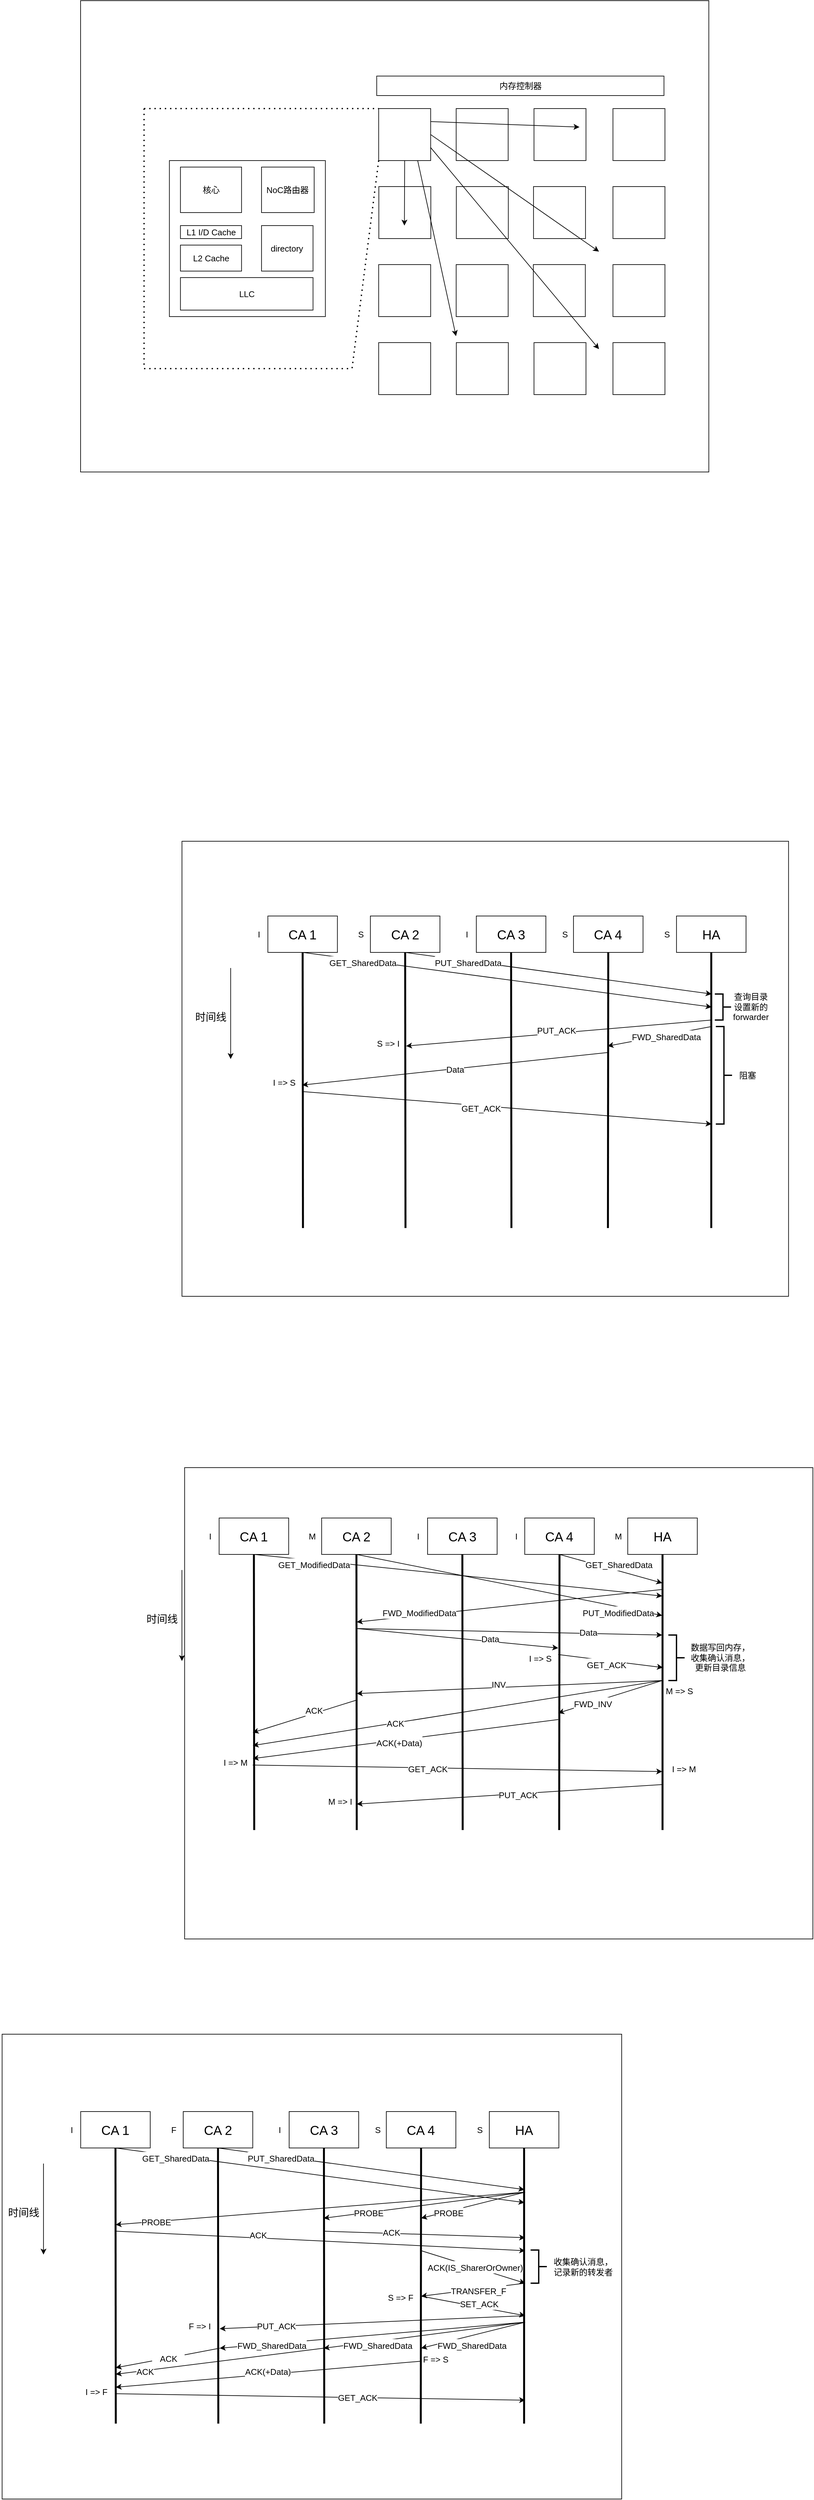 <mxfile version="20.8.21" type="github">
  <diagram name="第 1 页" id="rEhqudG2Qi7Mr-dwz_3Q">
    <mxGraphModel dx="1221" dy="343" grid="0" gridSize="10" guides="1" tooltips="1" connect="1" arrows="1" fold="1" page="0" pageScale="1" pageWidth="827" pageHeight="1169" math="0" shadow="0">
      <root>
        <mxCell id="0" />
        <mxCell id="1" parent="0" />
        <mxCell id="y3GU0l8vooT_9jQAANlp-1" value="" style="rounded=0;whiteSpace=wrap;html=1;sketch=0;fillStyle=auto;strokeWidth=1;fontSize=20;aspect=fixed;" parent="1" vertex="1">
          <mxGeometry x="316" y="419" width="966.66" height="725" as="geometry" />
        </mxCell>
        <mxCell id="y3GU0l8vooT_9jQAANlp-2" value="" style="whiteSpace=wrap;html=1;aspect=fixed;labelBackgroundColor=default;strokeColor=default;fontSize=13;fillColor=default;" parent="1" vertex="1">
          <mxGeometry x="774.66" y="585" width="80" height="80" as="geometry" />
        </mxCell>
        <mxCell id="y3GU0l8vooT_9jQAANlp-3" value="" style="whiteSpace=wrap;html=1;aspect=fixed;labelBackgroundColor=default;strokeColor=default;fontSize=13;fillColor=default;" parent="1" vertex="1">
          <mxGeometry x="893.91" y="585" width="80" height="80" as="geometry" />
        </mxCell>
        <mxCell id="y3GU0l8vooT_9jQAANlp-4" value="" style="whiteSpace=wrap;html=1;aspect=fixed;labelBackgroundColor=default;strokeColor=default;fontSize=13;fillColor=default;" parent="1" vertex="1">
          <mxGeometry x="1013.66" y="585" width="80" height="80" as="geometry" />
        </mxCell>
        <mxCell id="y3GU0l8vooT_9jQAANlp-5" value="" style="whiteSpace=wrap;html=1;aspect=fixed;labelBackgroundColor=default;strokeColor=default;fontSize=13;fillColor=default;" parent="1" vertex="1">
          <mxGeometry x="774.91" y="705" width="80" height="80" as="geometry" />
        </mxCell>
        <mxCell id="y3GU0l8vooT_9jQAANlp-6" value="" style="whiteSpace=wrap;html=1;aspect=fixed;labelBackgroundColor=default;strokeColor=default;fontSize=13;fillColor=default;" parent="1" vertex="1">
          <mxGeometry x="894.16" y="705" width="80" height="80" as="geometry" />
        </mxCell>
        <mxCell id="y3GU0l8vooT_9jQAANlp-7" value="" style="whiteSpace=wrap;html=1;aspect=fixed;labelBackgroundColor=default;strokeColor=default;fontSize=13;fillColor=default;" parent="1" vertex="1">
          <mxGeometry x="1012.91" y="705" width="80" height="80" as="geometry" />
        </mxCell>
        <mxCell id="y3GU0l8vooT_9jQAANlp-8" value="" style="whiteSpace=wrap;html=1;aspect=fixed;labelBackgroundColor=default;strokeColor=default;fontSize=13;fillColor=default;" parent="1" vertex="1">
          <mxGeometry x="774.66" y="825" width="80" height="80" as="geometry" />
        </mxCell>
        <mxCell id="y3GU0l8vooT_9jQAANlp-9" value="" style="whiteSpace=wrap;html=1;aspect=fixed;labelBackgroundColor=default;strokeColor=default;fontSize=13;fillColor=default;" parent="1" vertex="1">
          <mxGeometry x="893.91" y="825" width="80" height="80" as="geometry" />
        </mxCell>
        <mxCell id="y3GU0l8vooT_9jQAANlp-10" value="" style="whiteSpace=wrap;html=1;aspect=fixed;labelBackgroundColor=default;strokeColor=default;fontSize=13;fillColor=default;" parent="1" vertex="1">
          <mxGeometry x="1012.66" y="825" width="80" height="80" as="geometry" />
        </mxCell>
        <mxCell id="y3GU0l8vooT_9jQAANlp-11" value="内存控制器" style="rounded=0;whiteSpace=wrap;html=1;labelBackgroundColor=default;strokeColor=default;fontSize=13;fillColor=default;" parent="1" vertex="1">
          <mxGeometry x="771.66" y="535" width="442" height="30" as="geometry" />
        </mxCell>
        <mxCell id="y3GU0l8vooT_9jQAANlp-12" value="" style="whiteSpace=wrap;html=1;aspect=fixed;labelBackgroundColor=default;strokeColor=default;fontSize=13;fillColor=default;" parent="1" vertex="1">
          <mxGeometry x="1135.16" y="585" width="80" height="80" as="geometry" />
        </mxCell>
        <mxCell id="y3GU0l8vooT_9jQAANlp-13" value="" style="whiteSpace=wrap;html=1;aspect=fixed;labelBackgroundColor=default;strokeColor=default;fontSize=13;fillColor=default;" parent="1" vertex="1">
          <mxGeometry x="1135.16" y="705" width="80" height="80" as="geometry" />
        </mxCell>
        <mxCell id="y3GU0l8vooT_9jQAANlp-14" value="" style="whiteSpace=wrap;html=1;aspect=fixed;labelBackgroundColor=default;strokeColor=default;fontSize=13;fillColor=default;" parent="1" vertex="1">
          <mxGeometry x="1135.16" y="825" width="80" height="80" as="geometry" />
        </mxCell>
        <mxCell id="y3GU0l8vooT_9jQAANlp-15" value="" style="whiteSpace=wrap;html=1;aspect=fixed;labelBackgroundColor=default;strokeColor=default;fontSize=13;fillColor=default;" parent="1" vertex="1">
          <mxGeometry x="774.66" y="945" width="80" height="80" as="geometry" />
        </mxCell>
        <mxCell id="y3GU0l8vooT_9jQAANlp-16" value="" style="whiteSpace=wrap;html=1;aspect=fixed;labelBackgroundColor=default;strokeColor=default;fontSize=13;fillColor=default;" parent="1" vertex="1">
          <mxGeometry x="894.16" y="945" width="80" height="80" as="geometry" />
        </mxCell>
        <mxCell id="y3GU0l8vooT_9jQAANlp-17" value="" style="whiteSpace=wrap;html=1;aspect=fixed;labelBackgroundColor=default;strokeColor=default;fontSize=13;fillColor=default;" parent="1" vertex="1">
          <mxGeometry x="1013.66" y="945" width="80" height="80" as="geometry" />
        </mxCell>
        <mxCell id="y3GU0l8vooT_9jQAANlp-18" value="" style="whiteSpace=wrap;html=1;aspect=fixed;labelBackgroundColor=default;strokeColor=default;fontSize=13;fillColor=default;" parent="1" vertex="1">
          <mxGeometry x="1135.16" y="945" width="80" height="80" as="geometry" />
        </mxCell>
        <mxCell id="y3GU0l8vooT_9jQAANlp-19" value="" style="whiteSpace=wrap;html=1;aspect=fixed;labelBackgroundColor=default;strokeColor=default;fontSize=13;fillColor=default;" parent="1" vertex="1">
          <mxGeometry x="452.66" y="665" width="240" height="240" as="geometry" />
        </mxCell>
        <mxCell id="y3GU0l8vooT_9jQAANlp-20" value="L1 I/D Cache" style="rounded=0;whiteSpace=wrap;html=1;labelBackgroundColor=default;strokeColor=default;fontSize=13;fillColor=default;" parent="1" vertex="1">
          <mxGeometry x="469.66" y="765" width="94" height="20" as="geometry" />
        </mxCell>
        <mxCell id="y3GU0l8vooT_9jQAANlp-21" value="NoC路由器" style="rounded=0;whiteSpace=wrap;html=1;labelBackgroundColor=default;strokeColor=default;fontSize=13;fillColor=default;" parent="1" vertex="1">
          <mxGeometry x="594.41" y="675" width="81" height="70" as="geometry" />
        </mxCell>
        <mxCell id="y3GU0l8vooT_9jQAANlp-22" value="核心" style="rounded=0;whiteSpace=wrap;html=1;labelBackgroundColor=default;strokeColor=default;fontSize=13;fillColor=default;" parent="1" vertex="1">
          <mxGeometry x="469.66" y="675" width="94" height="70" as="geometry" />
        </mxCell>
        <mxCell id="y3GU0l8vooT_9jQAANlp-23" value="L2 Cache" style="rounded=0;whiteSpace=wrap;html=1;labelBackgroundColor=default;strokeColor=default;fontSize=13;fillColor=default;" parent="1" vertex="1">
          <mxGeometry x="469.66" y="795" width="94" height="40" as="geometry" />
        </mxCell>
        <mxCell id="y3GU0l8vooT_9jQAANlp-24" value="LLC" style="rounded=0;whiteSpace=wrap;html=1;labelBackgroundColor=default;strokeColor=default;fontSize=13;fillColor=default;" parent="1" vertex="1">
          <mxGeometry x="469.66" y="845" width="204" height="50" as="geometry" />
        </mxCell>
        <mxCell id="y3GU0l8vooT_9jQAANlp-25" value="directory" style="rounded=0;whiteSpace=wrap;html=1;labelBackgroundColor=default;strokeColor=default;fontSize=13;fillColor=default;" parent="1" vertex="1">
          <mxGeometry x="594.41" y="765" width="79.25" height="70" as="geometry" />
        </mxCell>
        <mxCell id="y3GU0l8vooT_9jQAANlp-26" style="edgeStyle=none;rounded=0;orthogonalLoop=1;jettySize=auto;html=1;exitX=0.5;exitY=1;exitDx=0;exitDy=0;entryX=0.492;entryY=0.75;entryDx=0;entryDy=0;entryPerimeter=0;fontSize=13;endArrow=classic;endFill=1;" parent="1" source="y3GU0l8vooT_9jQAANlp-2" target="y3GU0l8vooT_9jQAANlp-5" edge="1">
          <mxGeometry relative="1" as="geometry" />
        </mxCell>
        <mxCell id="y3GU0l8vooT_9jQAANlp-27" style="edgeStyle=none;rounded=0;orthogonalLoop=1;jettySize=auto;html=1;exitX=1;exitY=0.75;exitDx=0;exitDy=0;fontSize=13;endArrow=classic;endFill=1;" parent="1" source="y3GU0l8vooT_9jQAANlp-2" edge="1">
          <mxGeometry relative="1" as="geometry">
            <mxPoint x="1113.66" y="955" as="targetPoint" />
          </mxGeometry>
        </mxCell>
        <mxCell id="y3GU0l8vooT_9jQAANlp-28" style="edgeStyle=none;rounded=0;orthogonalLoop=1;jettySize=auto;html=1;exitX=1;exitY=0.5;exitDx=0;exitDy=0;fontSize=13;endArrow=classic;endFill=1;" parent="1" source="y3GU0l8vooT_9jQAANlp-2" edge="1">
          <mxGeometry relative="1" as="geometry">
            <mxPoint x="1113.66" y="805" as="targetPoint" />
          </mxGeometry>
        </mxCell>
        <mxCell id="y3GU0l8vooT_9jQAANlp-29" style="edgeStyle=none;rounded=0;orthogonalLoop=1;jettySize=auto;html=1;exitX=1;exitY=0.25;exitDx=0;exitDy=0;fontSize=13;endArrow=classic;endFill=1;" parent="1" source="y3GU0l8vooT_9jQAANlp-2" edge="1">
          <mxGeometry relative="1" as="geometry">
            <mxPoint x="1083.66" y="613.513" as="targetPoint" />
          </mxGeometry>
        </mxCell>
        <mxCell id="y3GU0l8vooT_9jQAANlp-30" style="edgeStyle=none;rounded=0;orthogonalLoop=1;jettySize=auto;html=1;exitX=0.75;exitY=1;exitDx=0;exitDy=0;fontSize=13;endArrow=classic;endFill=1;" parent="1" source="y3GU0l8vooT_9jQAANlp-2" edge="1">
          <mxGeometry relative="1" as="geometry">
            <mxPoint x="893.66" y="935" as="targetPoint" />
          </mxGeometry>
        </mxCell>
        <mxCell id="y3GU0l8vooT_9jQAANlp-31" value="" style="endArrow=none;dashed=1;html=1;dashPattern=1 3;strokeWidth=2;rounded=0;strokeColor=default;fontSize=15;endSize=6;elbow=vertical;entryX=0;entryY=0;entryDx=0;entryDy=0;" parent="1" target="y3GU0l8vooT_9jQAANlp-2" edge="1">
          <mxGeometry width="50" height="50" relative="1" as="geometry">
            <mxPoint x="413.66" y="585" as="sourcePoint" />
            <mxPoint x="723.66" y="585" as="targetPoint" />
          </mxGeometry>
        </mxCell>
        <mxCell id="y3GU0l8vooT_9jQAANlp-32" value="" style="endArrow=none;dashed=1;html=1;dashPattern=1 3;strokeWidth=2;rounded=0;strokeColor=default;fontSize=15;endSize=6;elbow=vertical;" parent="1" edge="1">
          <mxGeometry width="50" height="50" relative="1" as="geometry">
            <mxPoint x="413.66" y="585" as="sourcePoint" />
            <mxPoint x="413.66" y="985" as="targetPoint" />
          </mxGeometry>
        </mxCell>
        <mxCell id="y3GU0l8vooT_9jQAANlp-33" value="" style="endArrow=none;dashed=1;html=1;dashPattern=1 3;strokeWidth=2;rounded=0;strokeColor=default;fontSize=15;endSize=6;elbow=vertical;" parent="1" edge="1">
          <mxGeometry width="50" height="50" relative="1" as="geometry">
            <mxPoint x="413.66" y="985" as="sourcePoint" />
            <mxPoint x="733.66" y="985" as="targetPoint" />
          </mxGeometry>
        </mxCell>
        <mxCell id="y3GU0l8vooT_9jQAANlp-34" value="" style="endArrow=none;dashed=1;html=1;dashPattern=1 3;strokeWidth=2;rounded=0;strokeColor=default;fontSize=15;endSize=6;elbow=vertical;exitX=0;exitY=1;exitDx=0;exitDy=0;" parent="1" source="y3GU0l8vooT_9jQAANlp-2" edge="1">
          <mxGeometry width="50" height="50" relative="1" as="geometry">
            <mxPoint x="213.66" y="935" as="sourcePoint" />
            <mxPoint x="733.66" y="985" as="targetPoint" />
          </mxGeometry>
        </mxCell>
        <mxCell id="y3GU0l8vooT_9jQAANlp-35" value="" style="rounded=0;whiteSpace=wrap;html=1;sketch=0;fillStyle=auto;strokeWidth=1;fontSize=20;aspect=fixed;" parent="1" vertex="1">
          <mxGeometry x="476.09" y="2675.5" width="966.66" height="725" as="geometry" />
        </mxCell>
        <mxCell id="y3GU0l8vooT_9jQAANlp-36" value="" style="rounded=0;whiteSpace=wrap;html=1;sketch=0;fillStyle=auto;strokeWidth=1;fontSize=20;aspect=fixed;" parent="1" vertex="1">
          <mxGeometry x="472" y="1712" width="933.33" height="700" as="geometry" />
        </mxCell>
        <mxCell id="y3GU0l8vooT_9jQAANlp-37" value="CA 1" style="rounded=0;whiteSpace=wrap;html=1;sketch=0;fillStyle=auto;strokeWidth=1;fontSize=20;" parent="1" vertex="1">
          <mxGeometry x="604.17" y="1827" width="107" height="56" as="geometry" />
        </mxCell>
        <mxCell id="y3GU0l8vooT_9jQAANlp-38" value="CA 2" style="rounded=0;whiteSpace=wrap;html=1;sketch=0;fillStyle=auto;strokeWidth=1;fontSize=20;" parent="1" vertex="1">
          <mxGeometry x="761.92" y="1827" width="107" height="56" as="geometry" />
        </mxCell>
        <mxCell id="y3GU0l8vooT_9jQAANlp-39" value="CA 3" style="rounded=0;whiteSpace=wrap;html=1;sketch=0;fillStyle=auto;strokeWidth=1;fontSize=20;" parent="1" vertex="1">
          <mxGeometry x="924.92" y="1827" width="107" height="56" as="geometry" />
        </mxCell>
        <mxCell id="y3GU0l8vooT_9jQAANlp-40" value="CA 4" style="rounded=0;whiteSpace=wrap;html=1;sketch=0;fillStyle=auto;strokeWidth=1;fontSize=20;" parent="1" vertex="1">
          <mxGeometry x="1074.42" y="1827" width="107" height="56" as="geometry" />
        </mxCell>
        <mxCell id="y3GU0l8vooT_9jQAANlp-41" value="HA" style="rounded=0;whiteSpace=wrap;html=1;sketch=0;fillStyle=auto;strokeWidth=1;fontSize=20;" parent="1" vertex="1">
          <mxGeometry x="1232.92" y="1827" width="107" height="56" as="geometry" />
        </mxCell>
        <mxCell id="y3GU0l8vooT_9jQAANlp-42" value="" style="endArrow=none;html=1;rounded=0;fontSize=18;strokeWidth=3;exitX=0.5;exitY=1;exitDx=0;exitDy=0;" parent="1" source="y3GU0l8vooT_9jQAANlp-37" edge="1">
          <mxGeometry width="50" height="50" relative="1" as="geometry">
            <mxPoint x="593.17" y="2037" as="sourcePoint" />
            <mxPoint x="658.17" y="2307" as="targetPoint" />
          </mxGeometry>
        </mxCell>
        <mxCell id="y3GU0l8vooT_9jQAANlp-43" value="" style="endArrow=none;html=1;rounded=0;fontSize=18;strokeWidth=3;exitX=0.5;exitY=1;exitDx=0;exitDy=0;" parent="1" source="y3GU0l8vooT_9jQAANlp-38" edge="1">
          <mxGeometry width="50" height="50" relative="1" as="geometry">
            <mxPoint x="827.67" y="1897" as="sourcePoint" />
            <mxPoint x="815.92" y="2307" as="targetPoint" />
          </mxGeometry>
        </mxCell>
        <mxCell id="y3GU0l8vooT_9jQAANlp-44" value="" style="endArrow=none;html=1;rounded=0;fontSize=18;strokeWidth=3;exitX=0.5;exitY=1;exitDx=0;exitDy=0;" parent="1" source="y3GU0l8vooT_9jQAANlp-39" edge="1">
          <mxGeometry width="50" height="50" relative="1" as="geometry">
            <mxPoint x="992.92" y="2197" as="sourcePoint" />
            <mxPoint x="978.92" y="2307" as="targetPoint" />
          </mxGeometry>
        </mxCell>
        <mxCell id="y3GU0l8vooT_9jQAANlp-45" value="" style="endArrow=none;html=1;rounded=0;fontSize=18;strokeWidth=3;exitX=0.5;exitY=1;exitDx=0;exitDy=0;" parent="1" source="y3GU0l8vooT_9jQAANlp-40" edge="1">
          <mxGeometry width="50" height="50" relative="1" as="geometry">
            <mxPoint x="1091.42" y="2057" as="sourcePoint" />
            <mxPoint x="1127.42" y="2307" as="targetPoint" />
          </mxGeometry>
        </mxCell>
        <mxCell id="y3GU0l8vooT_9jQAANlp-46" value="" style="endArrow=none;html=1;rounded=0;fontSize=18;strokeWidth=3;exitX=0.5;exitY=1;exitDx=0;exitDy=0;" parent="1" source="y3GU0l8vooT_9jQAANlp-41" edge="1">
          <mxGeometry width="50" height="50" relative="1" as="geometry">
            <mxPoint x="1209.42" y="2127" as="sourcePoint" />
            <mxPoint x="1286.42" y="2307" as="targetPoint" />
          </mxGeometry>
        </mxCell>
        <mxCell id="y3GU0l8vooT_9jQAANlp-47" value="" style="endArrow=classic;html=1;rounded=0;fontSize=16;" parent="1" edge="1">
          <mxGeometry width="50" height="50" relative="1" as="geometry">
            <mxPoint x="546.92" y="1907" as="sourcePoint" />
            <mxPoint x="546.92" y="2047" as="targetPoint" />
          </mxGeometry>
        </mxCell>
        <mxCell id="y3GU0l8vooT_9jQAANlp-48" value="时间线" style="text;html=1;align=center;verticalAlign=middle;resizable=0;points=[];autosize=1;strokeColor=none;fillColor=none;fontSize=16;" parent="1" vertex="1">
          <mxGeometry x="480.92" y="1967" width="70" height="30" as="geometry" />
        </mxCell>
        <mxCell id="y3GU0l8vooT_9jQAANlp-49" value="" style="endArrow=classic;html=1;rounded=0;fontSize=16;exitX=0.5;exitY=1;exitDx=0;exitDy=0;" parent="1" source="y3GU0l8vooT_9jQAANlp-37" edge="1">
          <mxGeometry width="50" height="50" relative="1" as="geometry">
            <mxPoint x="666.92" y="1907" as="sourcePoint" />
            <mxPoint x="1286.92" y="1967" as="targetPoint" />
          </mxGeometry>
        </mxCell>
        <mxCell id="y3GU0l8vooT_9jQAANlp-50" value="&lt;span style=&quot;font-size: 13px;&quot;&gt;GET_SharedData&lt;br&gt;&lt;/span&gt;" style="text;html=1;align=center;verticalAlign=middle;resizable=0;points=[];autosize=1;strokeColor=none;fillColor=none;fontSize=16;labelBackgroundColor=default;" parent="1" vertex="1">
          <mxGeometry x="684.67" y="1883" width="130" height="30" as="geometry" />
        </mxCell>
        <mxCell id="y3GU0l8vooT_9jQAANlp-51" value="" style="endArrow=classic;html=1;rounded=0;fontSize=13;exitX=0.5;exitY=1;exitDx=0;exitDy=0;" parent="1" source="y3GU0l8vooT_9jQAANlp-38" edge="1">
          <mxGeometry width="50" height="50" relative="1" as="geometry">
            <mxPoint x="986.92" y="2037" as="sourcePoint" />
            <mxPoint x="1286.92" y="1947" as="targetPoint" />
          </mxGeometry>
        </mxCell>
        <mxCell id="y3GU0l8vooT_9jQAANlp-52" value="" style="strokeWidth=2;html=1;shape=mxgraph.flowchart.annotation_2;align=left;labelPosition=right;pointerEvents=1;strokeColor=default;fontSize=13;fillColor=#E6E6E6;flipH=1;" parent="1" vertex="1">
          <mxGeometry x="1291.92" y="1947" width="25" height="40" as="geometry" />
        </mxCell>
        <mxCell id="y3GU0l8vooT_9jQAANlp-53" value="查询目录&lt;br&gt;设置新的&lt;br&gt;forwarder" style="text;html=1;align=center;verticalAlign=middle;resizable=0;points=[];autosize=1;strokeColor=none;fillColor=none;fontSize=13;" parent="1" vertex="1">
          <mxGeometry x="1306.92" y="1937" width="80" height="60" as="geometry" />
        </mxCell>
        <mxCell id="y3GU0l8vooT_9jQAANlp-54" value="&lt;span style=&quot;font-size: 13px;&quot;&gt;PUT_SharedData&lt;br&gt;&lt;/span&gt;" style="text;html=1;align=center;verticalAlign=middle;resizable=0;points=[];autosize=1;strokeColor=none;fillColor=none;fontSize=16;labelBackgroundColor=default;" parent="1" vertex="1">
          <mxGeometry x="846.92" y="1883" width="130" height="30" as="geometry" />
        </mxCell>
        <mxCell id="y3GU0l8vooT_9jQAANlp-55" value="I" style="text;html=1;align=center;verticalAlign=middle;resizable=0;points=[];autosize=1;strokeColor=none;fillColor=none;fontSize=13;" parent="1" vertex="1">
          <mxGeometry x="575.17" y="1840" width="30" height="30" as="geometry" />
        </mxCell>
        <mxCell id="y3GU0l8vooT_9jQAANlp-56" value="S" style="text;html=1;align=center;verticalAlign=middle;resizable=0;points=[];autosize=1;strokeColor=none;fillColor=none;fontSize=13;" parent="1" vertex="1">
          <mxGeometry x="731.92" y="1840" width="30" height="30" as="geometry" />
        </mxCell>
        <mxCell id="y3GU0l8vooT_9jQAANlp-57" value="I" style="text;html=1;align=center;verticalAlign=middle;resizable=0;points=[];autosize=1;strokeColor=none;fillColor=none;fontSize=13;" parent="1" vertex="1">
          <mxGeometry x="894.92" y="1840" width="30" height="30" as="geometry" />
        </mxCell>
        <mxCell id="y3GU0l8vooT_9jQAANlp-58" value="S" style="text;html=1;align=center;verticalAlign=middle;resizable=0;points=[];autosize=1;strokeColor=none;fillColor=none;fontSize=13;" parent="1" vertex="1">
          <mxGeometry x="1045.92" y="1840" width="30" height="30" as="geometry" />
        </mxCell>
        <mxCell id="y3GU0l8vooT_9jQAANlp-59" value="S" style="text;html=1;align=center;verticalAlign=middle;resizable=0;points=[];autosize=1;strokeColor=none;fillColor=none;fontSize=13;" parent="1" vertex="1">
          <mxGeometry x="1202.92" y="1840" width="30" height="30" as="geometry" />
        </mxCell>
        <mxCell id="y3GU0l8vooT_9jQAANlp-60" value="&lt;span style=&quot;font-size: 13px;&quot;&gt;S =&amp;gt; I&lt;br&gt;&lt;/span&gt;" style="text;html=1;align=center;verticalAlign=middle;resizable=0;points=[];autosize=1;strokeColor=none;fillColor=none;fontSize=16;labelBackgroundColor=default;" parent="1" vertex="1">
          <mxGeometry x="759.42" y="2007" width="60" height="30" as="geometry" />
        </mxCell>
        <mxCell id="y3GU0l8vooT_9jQAANlp-61" value="" style="endArrow=classic;html=1;rounded=0;fontSize=13;" parent="1" edge="1">
          <mxGeometry width="50" height="50" relative="1" as="geometry">
            <mxPoint x="1286.92" y="1997" as="sourcePoint" />
            <mxPoint x="1126.92" y="2027" as="targetPoint" />
          </mxGeometry>
        </mxCell>
        <mxCell id="y3GU0l8vooT_9jQAANlp-62" value="&lt;span style=&quot;font-size: 13px;&quot;&gt;FWD_SharedData&lt;br&gt;&lt;/span&gt;" style="text;html=1;align=center;verticalAlign=middle;resizable=0;points=[];autosize=1;strokeColor=none;fillColor=none;fontSize=16;labelBackgroundColor=default;" parent="1" vertex="1">
          <mxGeometry x="1151.92" y="1997" width="130" height="30" as="geometry" />
        </mxCell>
        <mxCell id="y3GU0l8vooT_9jQAANlp-63" value="" style="endArrow=classic;html=1;rounded=0;fontSize=13;entryX=0.958;entryY=0.667;entryDx=0;entryDy=0;entryPerimeter=0;" parent="1" target="y3GU0l8vooT_9jQAANlp-60" edge="1">
          <mxGeometry width="50" height="50" relative="1" as="geometry">
            <mxPoint x="1286.92" y="1987" as="sourcePoint" />
            <mxPoint x="906.92" y="2047" as="targetPoint" />
          </mxGeometry>
        </mxCell>
        <mxCell id="y3GU0l8vooT_9jQAANlp-64" value="&lt;span style=&quot;font-size: 13px;&quot;&gt;PUT_ACK&lt;br&gt;&lt;/span&gt;" style="text;html=1;align=center;verticalAlign=middle;resizable=0;points=[];autosize=1;strokeColor=none;fillColor=none;fontSize=16;labelBackgroundColor=default;" parent="1" vertex="1">
          <mxGeometry x="1008.42" y="1987" width="80" height="30" as="geometry" />
        </mxCell>
        <mxCell id="y3GU0l8vooT_9jQAANlp-65" value="" style="endArrow=classic;html=1;rounded=0;fontSize=13;" parent="1" edge="1">
          <mxGeometry width="50" height="50" relative="1" as="geometry">
            <mxPoint x="1126.92" y="2037" as="sourcePoint" />
            <mxPoint x="656.92" y="2087" as="targetPoint" />
          </mxGeometry>
        </mxCell>
        <mxCell id="y3GU0l8vooT_9jQAANlp-66" value="&lt;span style=&quot;font-size: 13px;&quot;&gt;Data&lt;br&gt;&lt;/span&gt;" style="text;html=1;align=center;verticalAlign=middle;resizable=0;points=[];autosize=1;strokeColor=none;fillColor=none;fontSize=16;labelBackgroundColor=default;" parent="1" vertex="1">
          <mxGeometry x="866.92" y="2047" width="50" height="30" as="geometry" />
        </mxCell>
        <mxCell id="y3GU0l8vooT_9jQAANlp-67" value="" style="endArrow=classic;html=1;rounded=0;fontSize=13;" parent="1" edge="1">
          <mxGeometry width="50" height="50" relative="1" as="geometry">
            <mxPoint x="656.92" y="2097" as="sourcePoint" />
            <mxPoint x="1286.92" y="2147" as="targetPoint" />
          </mxGeometry>
        </mxCell>
        <mxCell id="y3GU0l8vooT_9jQAANlp-68" value="&lt;span style=&quot;font-size: 13px;&quot;&gt;GET_ACK&lt;br&gt;&lt;/span&gt;" style="text;html=1;align=center;verticalAlign=middle;resizable=0;points=[];autosize=1;strokeColor=none;fillColor=none;fontSize=16;labelBackgroundColor=default;" parent="1" vertex="1">
          <mxGeometry x="891.92" y="2107" width="80" height="30" as="geometry" />
        </mxCell>
        <mxCell id="y3GU0l8vooT_9jQAANlp-69" value="&lt;span style=&quot;font-size: 13px;&quot;&gt;I =&amp;gt; S&lt;br&gt;&lt;/span&gt;" style="text;html=1;align=center;verticalAlign=middle;resizable=0;points=[];autosize=1;strokeColor=none;fillColor=none;fontSize=16;labelBackgroundColor=default;" parent="1" vertex="1">
          <mxGeometry x="598.92" y="2067" width="60" height="30" as="geometry" />
        </mxCell>
        <mxCell id="y3GU0l8vooT_9jQAANlp-70" value="" style="strokeWidth=2;html=1;shape=mxgraph.flowchart.annotation_2;align=left;labelPosition=right;pointerEvents=1;strokeColor=default;fontSize=13;fillColor=#E6E6E6;flipH=1;" parent="1" vertex="1">
          <mxGeometry x="1293.42" y="1997" width="25" height="150" as="geometry" />
        </mxCell>
        <mxCell id="y3GU0l8vooT_9jQAANlp-71" value="阻塞" style="text;html=1;align=center;verticalAlign=middle;resizable=0;points=[];autosize=1;strokeColor=none;fillColor=none;fontSize=13;" parent="1" vertex="1">
          <mxGeometry x="1316.92" y="2057" width="50" height="30" as="geometry" />
        </mxCell>
        <mxCell id="y3GU0l8vooT_9jQAANlp-72" value="CA 1" style="rounded=0;whiteSpace=wrap;html=1;sketch=0;fillStyle=auto;strokeWidth=1;fontSize=20;" parent="1" vertex="1">
          <mxGeometry x="529.17" y="2753" width="107" height="56" as="geometry" />
        </mxCell>
        <mxCell id="y3GU0l8vooT_9jQAANlp-73" value="CA 2" style="rounded=0;whiteSpace=wrap;html=1;sketch=0;fillStyle=auto;strokeWidth=1;fontSize=20;" parent="1" vertex="1">
          <mxGeometry x="686.92" y="2753" width="107" height="56" as="geometry" />
        </mxCell>
        <mxCell id="y3GU0l8vooT_9jQAANlp-74" value="CA 3" style="rounded=0;whiteSpace=wrap;html=1;sketch=0;fillStyle=auto;strokeWidth=1;fontSize=20;" parent="1" vertex="1">
          <mxGeometry x="849.92" y="2753" width="107" height="56" as="geometry" />
        </mxCell>
        <mxCell id="y3GU0l8vooT_9jQAANlp-75" value="CA 4" style="rounded=0;whiteSpace=wrap;html=1;sketch=0;fillStyle=auto;strokeWidth=1;fontSize=20;" parent="1" vertex="1">
          <mxGeometry x="999.42" y="2753" width="107" height="56" as="geometry" />
        </mxCell>
        <mxCell id="y3GU0l8vooT_9jQAANlp-76" value="HA" style="rounded=0;whiteSpace=wrap;html=1;sketch=0;fillStyle=auto;strokeWidth=1;fontSize=20;" parent="1" vertex="1">
          <mxGeometry x="1157.92" y="2753" width="107" height="56" as="geometry" />
        </mxCell>
        <mxCell id="y3GU0l8vooT_9jQAANlp-77" value="" style="endArrow=none;html=1;rounded=0;fontSize=18;strokeWidth=3;exitX=0.5;exitY=1;exitDx=0;exitDy=0;" parent="1" source="y3GU0l8vooT_9jQAANlp-72" edge="1">
          <mxGeometry width="50" height="50" relative="1" as="geometry">
            <mxPoint x="518.17" y="2963" as="sourcePoint" />
            <mxPoint x="583.17" y="3233" as="targetPoint" />
          </mxGeometry>
        </mxCell>
        <mxCell id="y3GU0l8vooT_9jQAANlp-78" value="" style="endArrow=none;html=1;rounded=0;fontSize=18;strokeWidth=3;exitX=0.5;exitY=1;exitDx=0;exitDy=0;" parent="1" source="y3GU0l8vooT_9jQAANlp-73" edge="1">
          <mxGeometry width="50" height="50" relative="1" as="geometry">
            <mxPoint x="752.67" y="2823" as="sourcePoint" />
            <mxPoint x="740.92" y="3233" as="targetPoint" />
          </mxGeometry>
        </mxCell>
        <mxCell id="y3GU0l8vooT_9jQAANlp-79" value="" style="endArrow=none;html=1;rounded=0;fontSize=18;strokeWidth=3;exitX=0.5;exitY=1;exitDx=0;exitDy=0;" parent="1" source="y3GU0l8vooT_9jQAANlp-74" edge="1">
          <mxGeometry width="50" height="50" relative="1" as="geometry">
            <mxPoint x="917.92" y="3123" as="sourcePoint" />
            <mxPoint x="903.92" y="3233" as="targetPoint" />
          </mxGeometry>
        </mxCell>
        <mxCell id="y3GU0l8vooT_9jQAANlp-80" value="" style="endArrow=none;html=1;rounded=0;fontSize=18;strokeWidth=3;exitX=0.5;exitY=1;exitDx=0;exitDy=0;" parent="1" source="y3GU0l8vooT_9jQAANlp-75" edge="1">
          <mxGeometry width="50" height="50" relative="1" as="geometry">
            <mxPoint x="1016.42" y="2983" as="sourcePoint" />
            <mxPoint x="1052.42" y="3233" as="targetPoint" />
          </mxGeometry>
        </mxCell>
        <mxCell id="y3GU0l8vooT_9jQAANlp-81" value="" style="endArrow=none;html=1;rounded=0;fontSize=18;strokeWidth=3;exitX=0.5;exitY=1;exitDx=0;exitDy=0;" parent="1" source="y3GU0l8vooT_9jQAANlp-76" edge="1">
          <mxGeometry width="50" height="50" relative="1" as="geometry">
            <mxPoint x="1134.42" y="3053" as="sourcePoint" />
            <mxPoint x="1211.42" y="3233" as="targetPoint" />
          </mxGeometry>
        </mxCell>
        <mxCell id="y3GU0l8vooT_9jQAANlp-82" value="" style="endArrow=classic;html=1;rounded=0;fontSize=16;" parent="1" edge="1">
          <mxGeometry width="50" height="50" relative="1" as="geometry">
            <mxPoint x="471.92" y="2833" as="sourcePoint" />
            <mxPoint x="471.92" y="2973" as="targetPoint" />
          </mxGeometry>
        </mxCell>
        <mxCell id="y3GU0l8vooT_9jQAANlp-83" value="时间线" style="text;html=1;align=center;verticalAlign=middle;resizable=0;points=[];autosize=1;strokeColor=none;fillColor=none;fontSize=16;" parent="1" vertex="1">
          <mxGeometry x="405.92" y="2893" width="70" height="30" as="geometry" />
        </mxCell>
        <mxCell id="y3GU0l8vooT_9jQAANlp-84" value="" style="endArrow=classic;html=1;rounded=0;fontSize=16;exitX=0.5;exitY=1;exitDx=0;exitDy=0;" parent="1" source="y3GU0l8vooT_9jQAANlp-72" edge="1">
          <mxGeometry width="50" height="50" relative="1" as="geometry">
            <mxPoint x="591.92" y="2833" as="sourcePoint" />
            <mxPoint x="1210.92" y="2873" as="targetPoint" />
          </mxGeometry>
        </mxCell>
        <mxCell id="y3GU0l8vooT_9jQAANlp-85" value="&lt;span style=&quot;font-size: 13px;&quot;&gt;GET_ModifiedData&lt;br&gt;&lt;/span&gt;" style="text;html=1;align=center;verticalAlign=middle;resizable=0;points=[];autosize=1;strokeColor=none;fillColor=none;fontSize=16;labelBackgroundColor=default;" parent="1" vertex="1">
          <mxGeometry x="609.67" y="2809" width="130" height="30" as="geometry" />
        </mxCell>
        <mxCell id="y3GU0l8vooT_9jQAANlp-86" value="" style="endArrow=classic;html=1;rounded=0;fontSize=13;exitX=0.5;exitY=1;exitDx=0;exitDy=0;" parent="1" source="y3GU0l8vooT_9jQAANlp-73" edge="1">
          <mxGeometry width="50" height="50" relative="1" as="geometry">
            <mxPoint x="911.92" y="2963" as="sourcePoint" />
            <mxPoint x="1210.92" y="2903" as="targetPoint" />
          </mxGeometry>
        </mxCell>
        <mxCell id="y3GU0l8vooT_9jQAANlp-87" value="&lt;span style=&quot;font-size: 13px;&quot;&gt;PUT_ModifiedData&lt;br&gt;&lt;/span&gt;" style="text;html=1;align=center;verticalAlign=middle;resizable=0;points=[];autosize=1;strokeColor=none;fillColor=none;fontSize=16;labelBackgroundColor=default;" parent="1" vertex="1">
          <mxGeometry x="1077.92" y="2883" width="130" height="30" as="geometry" />
        </mxCell>
        <mxCell id="y3GU0l8vooT_9jQAANlp-88" value="I" style="text;html=1;align=center;verticalAlign=middle;resizable=0;points=[];autosize=1;strokeColor=none;fillColor=none;fontSize=13;" parent="1" vertex="1">
          <mxGeometry x="500.17" y="2766" width="30" height="30" as="geometry" />
        </mxCell>
        <mxCell id="y3GU0l8vooT_9jQAANlp-89" value="M" style="text;html=1;align=center;verticalAlign=middle;resizable=0;points=[];autosize=1;strokeColor=none;fillColor=none;fontSize=13;" parent="1" vertex="1">
          <mxGeometry x="656.92" y="2766" width="30" height="30" as="geometry" />
        </mxCell>
        <mxCell id="y3GU0l8vooT_9jQAANlp-90" value="I" style="text;html=1;align=center;verticalAlign=middle;resizable=0;points=[];autosize=1;strokeColor=none;fillColor=none;fontSize=13;" parent="1" vertex="1">
          <mxGeometry x="819.92" y="2766" width="30" height="30" as="geometry" />
        </mxCell>
        <mxCell id="y3GU0l8vooT_9jQAANlp-91" value="I" style="text;html=1;align=center;verticalAlign=middle;resizable=0;points=[];autosize=1;strokeColor=none;fillColor=none;fontSize=13;" parent="1" vertex="1">
          <mxGeometry x="970.92" y="2766" width="30" height="30" as="geometry" />
        </mxCell>
        <mxCell id="y3GU0l8vooT_9jQAANlp-92" value="M" style="text;html=1;align=center;verticalAlign=middle;resizable=0;points=[];autosize=1;strokeColor=none;fillColor=none;fontSize=13;" parent="1" vertex="1">
          <mxGeometry x="1127.92" y="2766" width="30" height="30" as="geometry" />
        </mxCell>
        <mxCell id="y3GU0l8vooT_9jQAANlp-93" value="" style="endArrow=classic;html=1;rounded=0;fontSize=13;" parent="1" edge="1">
          <mxGeometry width="50" height="50" relative="1" as="geometry">
            <mxPoint x="1209.92" y="2863" as="sourcePoint" />
            <mxPoint x="740.92" y="2913" as="targetPoint" />
          </mxGeometry>
        </mxCell>
        <mxCell id="y3GU0l8vooT_9jQAANlp-94" value="&lt;span style=&quot;font-size: 13px;&quot;&gt;FWD_ModifiedData&lt;br&gt;&lt;/span&gt;" style="text;html=1;align=center;verticalAlign=middle;resizable=0;points=[];autosize=1;strokeColor=none;fillColor=none;fontSize=16;labelBackgroundColor=default;" parent="1" vertex="1">
          <mxGeometry x="766.92" y="2883" width="140" height="30" as="geometry" />
        </mxCell>
        <mxCell id="y3GU0l8vooT_9jQAANlp-95" value="" style="endArrow=classic;html=1;rounded=0;fontSize=13;" parent="1" edge="1">
          <mxGeometry width="50" height="50" relative="1" as="geometry">
            <mxPoint x="740.92" y="2923" as="sourcePoint" />
            <mxPoint x="1050.92" y="2953" as="targetPoint" />
          </mxGeometry>
        </mxCell>
        <mxCell id="y3GU0l8vooT_9jQAANlp-96" value="" style="endArrow=classic;html=1;rounded=0;fontSize=13;" parent="1" edge="1">
          <mxGeometry width="50" height="50" relative="1" as="geometry">
            <mxPoint x="1050.92" y="2963" as="sourcePoint" />
            <mxPoint x="1211.92" y="2983" as="targetPoint" />
          </mxGeometry>
        </mxCell>
        <mxCell id="y3GU0l8vooT_9jQAANlp-97" value="&lt;span style=&quot;font-size: 13px;&quot;&gt;GET_ACK&lt;br&gt;&lt;/span&gt;" style="text;html=1;align=center;verticalAlign=middle;resizable=0;points=[];autosize=1;strokeColor=none;fillColor=none;fontSize=16;labelBackgroundColor=default;" parent="1" vertex="1">
          <mxGeometry x="1084.92" y="2963" width="80" height="30" as="geometry" />
        </mxCell>
        <mxCell id="y3GU0l8vooT_9jQAANlp-98" value="" style="endArrow=classic;html=1;rounded=0;fontSize=13;exitX=0.5;exitY=1;exitDx=0;exitDy=0;" parent="1" source="y3GU0l8vooT_9jQAANlp-75" edge="1">
          <mxGeometry width="50" height="50" relative="1" as="geometry">
            <mxPoint x="1300.92" y="2833" as="sourcePoint" />
            <mxPoint x="1210.92" y="2853" as="targetPoint" />
          </mxGeometry>
        </mxCell>
        <mxCell id="y3GU0l8vooT_9jQAANlp-99" value="&lt;span style=&quot;font-size: 13px;&quot;&gt;GET_SharedData&lt;br&gt;&lt;/span&gt;" style="text;html=1;align=center;verticalAlign=middle;resizable=0;points=[];autosize=1;strokeColor=none;fillColor=none;fontSize=16;labelBackgroundColor=default;" parent="1" vertex="1">
          <mxGeometry x="1078.92" y="2809" width="130" height="30" as="geometry" />
        </mxCell>
        <mxCell id="y3GU0l8vooT_9jQAANlp-100" value="&lt;span style=&quot;font-size: 13px;&quot;&gt;Data&lt;br&gt;&lt;/span&gt;" style="text;html=1;align=center;verticalAlign=middle;resizable=0;points=[];autosize=1;strokeColor=none;fillColor=none;fontSize=16;labelBackgroundColor=default;" parent="1" vertex="1">
          <mxGeometry x="920.92" y="2923" width="50" height="30" as="geometry" />
        </mxCell>
        <mxCell id="y3GU0l8vooT_9jQAANlp-101" value="" style="endArrow=classic;html=1;rounded=0;fontSize=13;" parent="1" edge="1">
          <mxGeometry width="50" height="50" relative="1" as="geometry">
            <mxPoint x="740.92" y="2923" as="sourcePoint" />
            <mxPoint x="1210.92" y="2933" as="targetPoint" />
          </mxGeometry>
        </mxCell>
        <mxCell id="y3GU0l8vooT_9jQAANlp-102" value="&lt;span style=&quot;font-size: 13px;&quot;&gt;Data&lt;br&gt;&lt;/span&gt;" style="text;html=1;align=center;verticalAlign=middle;resizable=0;points=[];autosize=1;strokeColor=none;fillColor=none;fontSize=16;labelBackgroundColor=default;" parent="1" vertex="1">
          <mxGeometry x="1071.92" y="2913" width="50" height="30" as="geometry" />
        </mxCell>
        <mxCell id="y3GU0l8vooT_9jQAANlp-103" value="&lt;span style=&quot;font-size: 13px;&quot;&gt;I =&amp;gt; S&lt;br&gt;&lt;/span&gt;" style="text;html=1;align=center;verticalAlign=middle;resizable=0;points=[];autosize=1;strokeColor=none;fillColor=none;fontSize=16;labelBackgroundColor=default;" parent="1" vertex="1">
          <mxGeometry x="992.92" y="2953" width="60" height="30" as="geometry" />
        </mxCell>
        <mxCell id="y3GU0l8vooT_9jQAANlp-104" value="" style="strokeWidth=2;html=1;shape=mxgraph.flowchart.annotation_2;align=left;labelPosition=right;pointerEvents=1;strokeColor=default;fontSize=13;fillColor=#E6E6E6;flipH=1;" parent="1" vertex="1">
          <mxGeometry x="1220.42" y="2933" width="25" height="70" as="geometry" />
        </mxCell>
        <mxCell id="y3GU0l8vooT_9jQAANlp-105" value="数据写回内存，&lt;br&gt;收集确认消息，&lt;br&gt;更新目录信息" style="text;html=1;align=center;verticalAlign=middle;resizable=0;points=[];autosize=1;strokeColor=none;fillColor=none;fontSize=13;" parent="1" vertex="1">
          <mxGeometry x="1245.42" y="2938" width="110" height="60" as="geometry" />
        </mxCell>
        <mxCell id="y3GU0l8vooT_9jQAANlp-106" value="&lt;span style=&quot;font-size: 13px;&quot;&gt;M =&amp;gt; S&lt;br&gt;&lt;/span&gt;" style="text;html=1;align=center;verticalAlign=middle;resizable=0;points=[];autosize=1;strokeColor=none;fillColor=none;fontSize=16;labelBackgroundColor=default;" parent="1" vertex="1">
          <mxGeometry x="1201.92" y="3003" width="70" height="30" as="geometry" />
        </mxCell>
        <mxCell id="y3GU0l8vooT_9jQAANlp-107" value="" style="endArrow=classic;html=1;rounded=0;fontSize=13;" parent="1" edge="1">
          <mxGeometry width="50" height="50" relative="1" as="geometry">
            <mxPoint x="1210.92" y="3003" as="sourcePoint" />
            <mxPoint x="740.92" y="3023" as="targetPoint" />
          </mxGeometry>
        </mxCell>
        <mxCell id="y3GU0l8vooT_9jQAANlp-108" value="" style="endArrow=classic;html=1;rounded=0;fontSize=13;" parent="1" edge="1">
          <mxGeometry width="50" height="50" relative="1" as="geometry">
            <mxPoint x="1210.92" y="3003" as="sourcePoint" />
            <mxPoint x="1050.92" y="3053" as="targetPoint" />
          </mxGeometry>
        </mxCell>
        <mxCell id="y3GU0l8vooT_9jQAANlp-109" value="&lt;span style=&quot;font-size: 13px;&quot;&gt;FWD_INV&lt;br&gt;&lt;/span&gt;" style="text;html=1;align=center;verticalAlign=middle;resizable=0;points=[];autosize=1;strokeColor=none;fillColor=none;fontSize=16;labelBackgroundColor=default;" parent="1" vertex="1">
          <mxGeometry x="1063.92" y="3023" width="80" height="30" as="geometry" />
        </mxCell>
        <mxCell id="y3GU0l8vooT_9jQAANlp-110" value="" style="endArrow=classic;html=1;rounded=0;fontSize=13;" parent="1" edge="1">
          <mxGeometry width="50" height="50" relative="1" as="geometry">
            <mxPoint x="740.92" y="3033" as="sourcePoint" />
            <mxPoint x="580.92" y="3083" as="targetPoint" />
          </mxGeometry>
        </mxCell>
        <mxCell id="y3GU0l8vooT_9jQAANlp-111" value="" style="endArrow=classic;html=1;rounded=0;fontSize=13;" parent="1" edge="1">
          <mxGeometry width="50" height="50" relative="1" as="geometry">
            <mxPoint x="1210.92" y="3003" as="sourcePoint" />
            <mxPoint x="580.92" y="3103" as="targetPoint" />
          </mxGeometry>
        </mxCell>
        <mxCell id="y3GU0l8vooT_9jQAANlp-112" value="&lt;span style=&quot;font-size: 13px;&quot;&gt;ACK&lt;br&gt;&lt;/span&gt;" style="text;html=1;align=center;verticalAlign=middle;resizable=0;points=[];autosize=1;strokeColor=none;fillColor=none;fontSize=16;labelBackgroundColor=default;" parent="1" vertex="1">
          <mxGeometry x="774.92" y="3053" width="50" height="30" as="geometry" />
        </mxCell>
        <mxCell id="y3GU0l8vooT_9jQAANlp-113" value="&lt;span style=&quot;font-size: 13px;&quot;&gt;ACK&lt;br&gt;&lt;/span&gt;" style="text;html=1;align=center;verticalAlign=middle;resizable=0;points=[];autosize=1;strokeColor=none;fillColor=none;fontSize=16;labelBackgroundColor=default;" parent="1" vertex="1">
          <mxGeometry x="649.67" y="3033" width="50" height="30" as="geometry" />
        </mxCell>
        <mxCell id="y3GU0l8vooT_9jQAANlp-114" value="" style="endArrow=classic;html=1;rounded=0;fontSize=13;" parent="1" edge="1">
          <mxGeometry width="50" height="50" relative="1" as="geometry">
            <mxPoint x="1050.92" y="3063" as="sourcePoint" />
            <mxPoint x="580.92" y="3123" as="targetPoint" />
          </mxGeometry>
        </mxCell>
        <mxCell id="y3GU0l8vooT_9jQAANlp-115" value="&lt;span style=&quot;font-size: 13px;&quot;&gt;ACK(+Data)&lt;br&gt;&lt;/span&gt;" style="text;html=1;align=center;verticalAlign=middle;resizable=0;points=[];autosize=1;strokeColor=none;fillColor=none;fontSize=16;labelBackgroundColor=default;" parent="1" vertex="1">
          <mxGeometry x="760.92" y="3083" width="90" height="30" as="geometry" />
        </mxCell>
        <mxCell id="y3GU0l8vooT_9jQAANlp-116" value="" style="endArrow=classic;html=1;rounded=0;fontSize=13;" parent="1" edge="1">
          <mxGeometry width="50" height="50" relative="1" as="geometry">
            <mxPoint x="580.92" y="3133" as="sourcePoint" />
            <mxPoint x="1210.92" y="3143" as="targetPoint" />
          </mxGeometry>
        </mxCell>
        <mxCell id="y3GU0l8vooT_9jQAANlp-117" value="&lt;span style=&quot;font-size: 13px;&quot;&gt;GET_ACK&lt;br&gt;&lt;/span&gt;" style="text;html=1;align=center;verticalAlign=middle;resizable=0;points=[];autosize=1;strokeColor=none;fillColor=none;fontSize=16;labelBackgroundColor=default;" parent="1" vertex="1">
          <mxGeometry x="809.92" y="3123" width="80" height="30" as="geometry" />
        </mxCell>
        <mxCell id="y3GU0l8vooT_9jQAANlp-118" value="" style="endArrow=classic;html=1;rounded=0;fontSize=13;" parent="1" edge="1">
          <mxGeometry width="50" height="50" relative="1" as="geometry">
            <mxPoint x="1210.92" y="3163" as="sourcePoint" />
            <mxPoint x="740.92" y="3193" as="targetPoint" />
          </mxGeometry>
        </mxCell>
        <mxCell id="y3GU0l8vooT_9jQAANlp-119" value="&lt;span style=&quot;font-size: 13px;&quot;&gt;PUT_ACK&lt;br&gt;&lt;/span&gt;" style="text;html=1;align=center;verticalAlign=middle;resizable=0;points=[];autosize=1;strokeColor=none;fillColor=none;fontSize=16;labelBackgroundColor=default;" parent="1" vertex="1">
          <mxGeometry x="948.92" y="3163" width="80" height="30" as="geometry" />
        </mxCell>
        <mxCell id="y3GU0l8vooT_9jQAANlp-120" value="&lt;span style=&quot;font-size: 13px;&quot;&gt;INV&lt;br&gt;&lt;/span&gt;" style="text;html=1;align=center;verticalAlign=middle;resizable=0;points=[];autosize=1;strokeColor=none;fillColor=none;fontSize=16;labelBackgroundColor=default;" parent="1" vertex="1">
          <mxGeometry x="934.42" y="2993" width="50" height="30" as="geometry" />
        </mxCell>
        <mxCell id="y3GU0l8vooT_9jQAANlp-121" value="&lt;span style=&quot;font-size: 13px;&quot;&gt;I =&amp;gt; M&lt;br&gt;&lt;/span&gt;" style="text;html=1;align=center;verticalAlign=middle;resizable=0;points=[];autosize=1;strokeColor=none;fillColor=none;fontSize=16;labelBackgroundColor=default;" parent="1" vertex="1">
          <mxGeometry x="523.92" y="3113" width="60" height="30" as="geometry" />
        </mxCell>
        <mxCell id="y3GU0l8vooT_9jQAANlp-122" value="&lt;span style=&quot;font-size: 13px;&quot;&gt;M =&amp;gt; I&lt;br&gt;&lt;/span&gt;" style="text;html=1;align=center;verticalAlign=middle;resizable=0;points=[];autosize=1;strokeColor=none;fillColor=none;fontSize=16;labelBackgroundColor=default;" parent="1" vertex="1">
          <mxGeometry x="684.92" y="3173" width="60" height="30" as="geometry" />
        </mxCell>
        <mxCell id="y3GU0l8vooT_9jQAANlp-123" value="&lt;span style=&quot;font-size: 13px;&quot;&gt;I =&amp;gt; M&lt;br&gt;&lt;/span&gt;" style="text;html=1;align=center;verticalAlign=middle;resizable=0;points=[];autosize=1;strokeColor=none;fillColor=none;fontSize=16;labelBackgroundColor=default;" parent="1" vertex="1">
          <mxGeometry x="1213.92" y="3123" width="60" height="30" as="geometry" />
        </mxCell>
        <mxCell id="rnckQUWWZ_0ucLxXuFzF-1" value="" style="rounded=0;whiteSpace=wrap;html=1;sketch=0;fillStyle=auto;strokeWidth=1;fontSize=20;aspect=fixed;fillColor=default;" vertex="1" parent="1">
          <mxGeometry x="195.25" y="3547" width="953.33" height="715" as="geometry" />
        </mxCell>
        <mxCell id="rnckQUWWZ_0ucLxXuFzF-2" value="CA 1" style="rounded=0;whiteSpace=wrap;html=1;sketch=0;fillStyle=auto;strokeWidth=1;fontSize=20;" vertex="1" parent="1">
          <mxGeometry x="316.17" y="3666" width="107" height="56" as="geometry" />
        </mxCell>
        <mxCell id="rnckQUWWZ_0ucLxXuFzF-3" value="CA 2" style="rounded=0;whiteSpace=wrap;html=1;sketch=0;fillStyle=auto;strokeWidth=1;fontSize=20;" vertex="1" parent="1">
          <mxGeometry x="473.92" y="3666" width="107" height="56" as="geometry" />
        </mxCell>
        <mxCell id="rnckQUWWZ_0ucLxXuFzF-4" value="CA 3" style="rounded=0;whiteSpace=wrap;html=1;sketch=0;fillStyle=auto;strokeWidth=1;fontSize=20;" vertex="1" parent="1">
          <mxGeometry x="636.92" y="3666" width="107" height="56" as="geometry" />
        </mxCell>
        <mxCell id="rnckQUWWZ_0ucLxXuFzF-5" value="CA 4" style="rounded=0;whiteSpace=wrap;html=1;sketch=0;fillStyle=auto;strokeWidth=1;fontSize=20;" vertex="1" parent="1">
          <mxGeometry x="786.42" y="3666" width="107" height="56" as="geometry" />
        </mxCell>
        <mxCell id="rnckQUWWZ_0ucLxXuFzF-6" value="HA" style="rounded=0;whiteSpace=wrap;html=1;sketch=0;fillStyle=auto;strokeWidth=1;fontSize=20;" vertex="1" parent="1">
          <mxGeometry x="944.92" y="3666" width="107" height="56" as="geometry" />
        </mxCell>
        <mxCell id="rnckQUWWZ_0ucLxXuFzF-7" value="" style="endArrow=none;html=1;rounded=0;fontSize=18;strokeWidth=3;exitX=0.5;exitY=1;exitDx=0;exitDy=0;" edge="1" parent="1" source="rnckQUWWZ_0ucLxXuFzF-2">
          <mxGeometry width="50" height="50" relative="1" as="geometry">
            <mxPoint x="305.17" y="3876" as="sourcePoint" />
            <mxPoint x="370.17" y="4146" as="targetPoint" />
          </mxGeometry>
        </mxCell>
        <mxCell id="rnckQUWWZ_0ucLxXuFzF-8" value="" style="endArrow=none;html=1;rounded=0;fontSize=18;strokeWidth=3;exitX=0.5;exitY=1;exitDx=0;exitDy=0;" edge="1" parent="1" source="rnckQUWWZ_0ucLxXuFzF-3">
          <mxGeometry width="50" height="50" relative="1" as="geometry">
            <mxPoint x="539.67" y="3736" as="sourcePoint" />
            <mxPoint x="527.92" y="4146" as="targetPoint" />
          </mxGeometry>
        </mxCell>
        <mxCell id="rnckQUWWZ_0ucLxXuFzF-9" value="" style="endArrow=none;html=1;rounded=0;fontSize=18;strokeWidth=3;exitX=0.5;exitY=1;exitDx=0;exitDy=0;" edge="1" parent="1" source="rnckQUWWZ_0ucLxXuFzF-4">
          <mxGeometry width="50" height="50" relative="1" as="geometry">
            <mxPoint x="704.92" y="4036" as="sourcePoint" />
            <mxPoint x="690.92" y="4146" as="targetPoint" />
          </mxGeometry>
        </mxCell>
        <mxCell id="rnckQUWWZ_0ucLxXuFzF-10" value="" style="endArrow=none;html=1;rounded=0;fontSize=18;strokeWidth=3;exitX=0.5;exitY=1;exitDx=0;exitDy=0;" edge="1" parent="1" source="rnckQUWWZ_0ucLxXuFzF-5">
          <mxGeometry width="50" height="50" relative="1" as="geometry">
            <mxPoint x="803.42" y="3896" as="sourcePoint" />
            <mxPoint x="839.42" y="4146" as="targetPoint" />
          </mxGeometry>
        </mxCell>
        <mxCell id="rnckQUWWZ_0ucLxXuFzF-11" value="" style="endArrow=none;html=1;rounded=0;fontSize=18;strokeWidth=3;exitX=0.5;exitY=1;exitDx=0;exitDy=0;" edge="1" parent="1" source="rnckQUWWZ_0ucLxXuFzF-6">
          <mxGeometry width="50" height="50" relative="1" as="geometry">
            <mxPoint x="921.42" y="3966" as="sourcePoint" />
            <mxPoint x="998.42" y="4146" as="targetPoint" />
          </mxGeometry>
        </mxCell>
        <mxCell id="rnckQUWWZ_0ucLxXuFzF-12" value="" style="endArrow=classic;html=1;rounded=0;fontSize=16;" edge="1" parent="1">
          <mxGeometry width="50" height="50" relative="1" as="geometry">
            <mxPoint x="258.92" y="3746" as="sourcePoint" />
            <mxPoint x="258.92" y="3886" as="targetPoint" />
          </mxGeometry>
        </mxCell>
        <mxCell id="rnckQUWWZ_0ucLxXuFzF-13" value="时间线" style="text;html=1;align=center;verticalAlign=middle;resizable=0;points=[];autosize=1;strokeColor=none;fillColor=none;fontSize=16;" vertex="1" parent="1">
          <mxGeometry x="192.92" y="3806" width="70" height="30" as="geometry" />
        </mxCell>
        <mxCell id="rnckQUWWZ_0ucLxXuFzF-14" value="" style="endArrow=classic;html=1;rounded=0;fontSize=16;exitX=0.5;exitY=1;exitDx=0;exitDy=0;" edge="1" parent="1" source="rnckQUWWZ_0ucLxXuFzF-2">
          <mxGeometry width="50" height="50" relative="1" as="geometry">
            <mxPoint x="378.92" y="3746" as="sourcePoint" />
            <mxPoint x="998.92" y="3806" as="targetPoint" />
          </mxGeometry>
        </mxCell>
        <mxCell id="rnckQUWWZ_0ucLxXuFzF-15" value="&lt;span style=&quot;font-size: 13px;&quot;&gt;GET_SharedData&lt;br&gt;&lt;/span&gt;" style="text;html=1;align=center;verticalAlign=middle;resizable=0;points=[];autosize=1;strokeColor=none;fillColor=none;fontSize=16;labelBackgroundColor=default;" vertex="1" parent="1">
          <mxGeometry x="396.67" y="3722" width="130" height="30" as="geometry" />
        </mxCell>
        <mxCell id="rnckQUWWZ_0ucLxXuFzF-16" value="" style="endArrow=classic;html=1;rounded=0;fontSize=13;exitX=0.5;exitY=1;exitDx=0;exitDy=0;" edge="1" parent="1" source="rnckQUWWZ_0ucLxXuFzF-3">
          <mxGeometry width="50" height="50" relative="1" as="geometry">
            <mxPoint x="698.92" y="3876" as="sourcePoint" />
            <mxPoint x="998.92" y="3786" as="targetPoint" />
          </mxGeometry>
        </mxCell>
        <mxCell id="rnckQUWWZ_0ucLxXuFzF-19" value="&lt;span style=&quot;font-size: 13px;&quot;&gt;PUT_SharedData&lt;br&gt;&lt;/span&gt;" style="text;html=1;align=center;verticalAlign=middle;resizable=0;points=[];autosize=1;strokeColor=none;fillColor=none;fontSize=16;labelBackgroundColor=default;" vertex="1" parent="1">
          <mxGeometry x="558.92" y="3722" width="130" height="30" as="geometry" />
        </mxCell>
        <mxCell id="rnckQUWWZ_0ucLxXuFzF-20" value="I" style="text;html=1;align=center;verticalAlign=middle;resizable=0;points=[];autosize=1;strokeColor=none;fillColor=none;fontSize=13;" vertex="1" parent="1">
          <mxGeometry x="287.17" y="3679" width="30" height="30" as="geometry" />
        </mxCell>
        <mxCell id="rnckQUWWZ_0ucLxXuFzF-21" value="F" style="text;html=1;align=center;verticalAlign=middle;resizable=0;points=[];autosize=1;strokeColor=none;fillColor=none;fontSize=13;" vertex="1" parent="1">
          <mxGeometry x="443.92" y="3679" width="30" height="30" as="geometry" />
        </mxCell>
        <mxCell id="rnckQUWWZ_0ucLxXuFzF-22" value="I" style="text;html=1;align=center;verticalAlign=middle;resizable=0;points=[];autosize=1;strokeColor=none;fillColor=none;fontSize=13;" vertex="1" parent="1">
          <mxGeometry x="606.92" y="3679" width="30" height="30" as="geometry" />
        </mxCell>
        <mxCell id="rnckQUWWZ_0ucLxXuFzF-23" value="S" style="text;html=1;align=center;verticalAlign=middle;resizable=0;points=[];autosize=1;strokeColor=none;fillColor=none;fontSize=13;" vertex="1" parent="1">
          <mxGeometry x="757.92" y="3679" width="30" height="30" as="geometry" />
        </mxCell>
        <mxCell id="rnckQUWWZ_0ucLxXuFzF-24" value="S" style="text;html=1;align=center;verticalAlign=middle;resizable=0;points=[];autosize=1;strokeColor=none;fillColor=none;fontSize=13;" vertex="1" parent="1">
          <mxGeometry x="914.92" y="3679" width="30" height="30" as="geometry" />
        </mxCell>
        <mxCell id="rnckQUWWZ_0ucLxXuFzF-25" value="&lt;span style=&quot;font-size: 13px;&quot;&gt;F =&amp;gt; S&lt;br&gt;&lt;/span&gt;" style="text;html=1;align=center;verticalAlign=middle;resizable=0;points=[];autosize=1;strokeColor=none;fillColor=none;fontSize=16;labelBackgroundColor=default;" vertex="1" parent="1">
          <mxGeometry x="833.92" y="4030" width="57" height="31" as="geometry" />
        </mxCell>
        <mxCell id="rnckQUWWZ_0ucLxXuFzF-26" value="" style="endArrow=classic;html=1;rounded=0;fontSize=13;" edge="1" parent="1">
          <mxGeometry width="50" height="50" relative="1" as="geometry">
            <mxPoint x="1000" y="3990" as="sourcePoint" />
            <mxPoint x="530" y="4030" as="targetPoint" />
          </mxGeometry>
        </mxCell>
        <mxCell id="rnckQUWWZ_0ucLxXuFzF-27" value="&lt;span style=&quot;font-size: 13px;&quot;&gt;FWD_SharedData&lt;br&gt;&lt;/span&gt;" style="text;html=1;align=center;verticalAlign=middle;resizable=0;points=[];autosize=1;strokeColor=none;fillColor=none;fontSize=16;labelBackgroundColor=default;" vertex="1" parent="1">
          <mxGeometry x="545.41" y="4010" width="130" height="30" as="geometry" />
        </mxCell>
        <mxCell id="rnckQUWWZ_0ucLxXuFzF-28" value="" style="endArrow=classic;html=1;rounded=0;fontSize=13;" edge="1" parent="1">
          <mxGeometry width="50" height="50" relative="1" as="geometry">
            <mxPoint x="1000" y="3790" as="sourcePoint" />
            <mxPoint x="370" y="3840" as="targetPoint" />
          </mxGeometry>
        </mxCell>
        <mxCell id="rnckQUWWZ_0ucLxXuFzF-29" value="&lt;span style=&quot;font-size: 13px;&quot;&gt;PROBE&lt;br&gt;&lt;/span&gt;" style="text;html=1;align=center;verticalAlign=middle;resizable=0;points=[];autosize=1;strokeColor=none;fillColor=none;fontSize=16;labelBackgroundColor=default;" vertex="1" parent="1">
          <mxGeometry x="396.67" y="3820" width="70" height="30" as="geometry" />
        </mxCell>
        <mxCell id="rnckQUWWZ_0ucLxXuFzF-32" value="" style="endArrow=classic;html=1;rounded=0;fontSize=13;" edge="1" parent="1">
          <mxGeometry width="50" height="50" relative="1" as="geometry">
            <mxPoint x="370" y="4100" as="sourcePoint" />
            <mxPoint x="1000" y="4110" as="targetPoint" />
          </mxGeometry>
        </mxCell>
        <mxCell id="rnckQUWWZ_0ucLxXuFzF-34" value="&lt;span style=&quot;font-size: 13px;&quot;&gt;I =&amp;gt; F&lt;br&gt;&lt;/span&gt;" style="text;html=1;align=center;verticalAlign=middle;resizable=0;points=[];autosize=1;strokeColor=none;fillColor=none;fontSize=16;labelBackgroundColor=default;" vertex="1" parent="1">
          <mxGeometry x="314.0" y="4080" width="52" height="31" as="geometry" />
        </mxCell>
        <mxCell id="rnckQUWWZ_0ucLxXuFzF-36" value="收集确认消息，&lt;br&gt;记录新的转发者" style="text;html=1;align=center;verticalAlign=middle;resizable=0;points=[];autosize=1;strokeColor=none;fillColor=none;fontSize=13;" vertex="1" parent="1">
          <mxGeometry x="1033.92" y="3884.5" width="110" height="40" as="geometry" />
        </mxCell>
        <mxCell id="rnckQUWWZ_0ucLxXuFzF-37" value="" style="endArrow=classic;html=1;rounded=0;fontSize=13;" edge="1" parent="1">
          <mxGeometry width="50" height="50" relative="1" as="geometry">
            <mxPoint x="1000" y="3790" as="sourcePoint" />
            <mxPoint x="690" y="3830" as="targetPoint" />
          </mxGeometry>
        </mxCell>
        <mxCell id="rnckQUWWZ_0ucLxXuFzF-38" value="" style="endArrow=classic;html=1;rounded=0;fontSize=13;" edge="1" parent="1">
          <mxGeometry width="50" height="50" relative="1" as="geometry">
            <mxPoint x="1000" y="3790" as="sourcePoint" />
            <mxPoint x="840" y="3830" as="targetPoint" />
          </mxGeometry>
        </mxCell>
        <mxCell id="rnckQUWWZ_0ucLxXuFzF-39" value="&lt;span style=&quot;font-size: 13px;&quot;&gt;PROBE&lt;br&gt;&lt;/span&gt;" style="text;html=1;align=center;verticalAlign=middle;resizable=0;points=[];autosize=1;strokeColor=none;fillColor=none;fontSize=16;labelBackgroundColor=default;" vertex="1" parent="1">
          <mxGeometry x="723.92" y="3806" width="70" height="30" as="geometry" />
        </mxCell>
        <mxCell id="rnckQUWWZ_0ucLxXuFzF-40" value="&lt;span style=&quot;font-size: 13px;&quot;&gt;PROBE&lt;br&gt;&lt;/span&gt;" style="text;html=1;align=center;verticalAlign=middle;resizable=0;points=[];autosize=1;strokeColor=none;fillColor=none;fontSize=16;labelBackgroundColor=default;" vertex="1" parent="1">
          <mxGeometry x="846.92" y="3806" width="70" height="30" as="geometry" />
        </mxCell>
        <mxCell id="rnckQUWWZ_0ucLxXuFzF-41" value="" style="endArrow=classic;html=1;rounded=0;fontSize=13;" edge="1" parent="1">
          <mxGeometry width="50" height="50" relative="1" as="geometry">
            <mxPoint x="370" y="3850" as="sourcePoint" />
            <mxPoint x="1000" y="3880" as="targetPoint" />
          </mxGeometry>
        </mxCell>
        <mxCell id="rnckQUWWZ_0ucLxXuFzF-42" value="" style="endArrow=classic;html=1;rounded=0;fontSize=13;" edge="1" parent="1">
          <mxGeometry width="50" height="50" relative="1" as="geometry">
            <mxPoint x="690" y="3850" as="sourcePoint" />
            <mxPoint x="1000" y="3860" as="targetPoint" />
          </mxGeometry>
        </mxCell>
        <mxCell id="rnckQUWWZ_0ucLxXuFzF-43" value="" style="endArrow=classic;html=1;rounded=0;fontSize=13;" edge="1" parent="1">
          <mxGeometry width="50" height="50" relative="1" as="geometry">
            <mxPoint x="840" y="3880" as="sourcePoint" />
            <mxPoint x="1000" y="3930" as="targetPoint" />
          </mxGeometry>
        </mxCell>
        <mxCell id="rnckQUWWZ_0ucLxXuFzF-44" value="&lt;span style=&quot;font-size: 13px;&quot;&gt;ACK&lt;br&gt;&lt;/span&gt;" style="text;html=1;align=center;verticalAlign=middle;resizable=0;points=[];autosize=1;strokeColor=none;fillColor=none;fontSize=16;labelBackgroundColor=default;" vertex="1" parent="1">
          <mxGeometry x="563.66" y="3840" width="50" height="30" as="geometry" />
        </mxCell>
        <mxCell id="rnckQUWWZ_0ucLxXuFzF-45" value="&lt;span style=&quot;font-size: 13px;&quot;&gt;ACK&lt;br&gt;&lt;/span&gt;" style="text;html=1;align=center;verticalAlign=middle;resizable=0;points=[];autosize=1;strokeColor=none;fillColor=none;fontSize=16;labelBackgroundColor=default;" vertex="1" parent="1">
          <mxGeometry x="769.42" y="3836" width="50" height="30" as="geometry" />
        </mxCell>
        <mxCell id="rnckQUWWZ_0ucLxXuFzF-46" value="&lt;span style=&quot;font-size: 13px;&quot;&gt;ACK(IS_SharerOrOwner)&lt;br&gt;&lt;/span&gt;" style="text;html=1;align=center;verticalAlign=middle;resizable=0;points=[];autosize=1;strokeColor=none;fillColor=none;fontSize=16;labelBackgroundColor=default;" vertex="1" parent="1">
          <mxGeometry x="838.42" y="3890" width="170" height="30" as="geometry" />
        </mxCell>
        <mxCell id="rnckQUWWZ_0ucLxXuFzF-48" value="" style="endArrow=classic;html=1;rounded=0;fontSize=13;" edge="1" parent="1">
          <mxGeometry width="50" height="50" relative="1" as="geometry">
            <mxPoint x="1000" y="3930" as="sourcePoint" />
            <mxPoint x="840" y="3950" as="targetPoint" />
          </mxGeometry>
        </mxCell>
        <mxCell id="rnckQUWWZ_0ucLxXuFzF-49" value="&lt;span style=&quot;font-size: 13px;&quot;&gt;TRANSFER_F&lt;br&gt;&lt;/span&gt;" style="text;html=1;align=center;verticalAlign=middle;resizable=0;points=[];autosize=1;strokeColor=none;fillColor=none;fontSize=16;labelBackgroundColor=default;" vertex="1" parent="1">
          <mxGeometry x="872.92" y="3926" width="110" height="30" as="geometry" />
        </mxCell>
        <mxCell id="rnckQUWWZ_0ucLxXuFzF-50" value="" style="endArrow=classic;html=1;rounded=0;fontSize=13;" edge="1" parent="1">
          <mxGeometry width="50" height="50" relative="1" as="geometry">
            <mxPoint x="840" y="3950" as="sourcePoint" />
            <mxPoint x="1000" y="3980" as="targetPoint" />
          </mxGeometry>
        </mxCell>
        <mxCell id="rnckQUWWZ_0ucLxXuFzF-51" value="&lt;span style=&quot;font-size: 13px;&quot;&gt;SET_ACK&lt;br&gt;&lt;/span&gt;" style="text;html=1;align=center;verticalAlign=middle;resizable=0;points=[];autosize=1;strokeColor=none;fillColor=none;fontSize=16;labelBackgroundColor=default;" vertex="1" parent="1">
          <mxGeometry x="889.42" y="3946" width="80" height="30" as="geometry" />
        </mxCell>
        <mxCell id="rnckQUWWZ_0ucLxXuFzF-52" value="" style="endArrow=classic;html=1;rounded=0;fontSize=13;" edge="1" parent="1">
          <mxGeometry width="50" height="50" relative="1" as="geometry">
            <mxPoint x="1000" y="3980" as="sourcePoint" />
            <mxPoint x="530" y="4000" as="targetPoint" />
          </mxGeometry>
        </mxCell>
        <mxCell id="rnckQUWWZ_0ucLxXuFzF-53" value="&lt;span style=&quot;font-size: 13px;&quot;&gt;PUT_ACK&lt;br&gt;&lt;/span&gt;" style="text;html=1;align=center;verticalAlign=middle;resizable=0;points=[];autosize=1;strokeColor=none;fillColor=none;fontSize=16;labelBackgroundColor=default;" vertex="1" parent="1">
          <mxGeometry x="576.92" y="3980" width="80" height="30" as="geometry" />
        </mxCell>
        <mxCell id="rnckQUWWZ_0ucLxXuFzF-54" value="" style="strokeWidth=2;html=1;shape=mxgraph.flowchart.annotation_2;align=left;labelPosition=right;pointerEvents=1;strokeColor=default;fontSize=13;fillColor=#E6E6E6;flipH=1;" vertex="1" parent="1">
          <mxGeometry x="1008.42" y="3879" width="25" height="51" as="geometry" />
        </mxCell>
        <mxCell id="rnckQUWWZ_0ucLxXuFzF-56" value="&lt;span style=&quot;font-size: 13px;&quot;&gt;S =&amp;gt; F&lt;br&gt;&lt;/span&gt;" style="text;html=1;align=center;verticalAlign=middle;resizable=0;points=[];autosize=1;strokeColor=none;fillColor=none;fontSize=16;labelBackgroundColor=default;" vertex="1" parent="1">
          <mxGeometry x="778.42" y="3936" width="60" height="30" as="geometry" />
        </mxCell>
        <mxCell id="rnckQUWWZ_0ucLxXuFzF-57" value="&lt;span style=&quot;font-size: 13px;&quot;&gt;F =&amp;gt; I&lt;br&gt;&lt;/span&gt;" style="text;html=1;align=center;verticalAlign=middle;resizable=0;points=[];autosize=1;strokeColor=none;fillColor=none;fontSize=16;labelBackgroundColor=default;" vertex="1" parent="1">
          <mxGeometry x="469.17" y="3980" width="60" height="30" as="geometry" />
        </mxCell>
        <mxCell id="rnckQUWWZ_0ucLxXuFzF-58" value="" style="endArrow=classic;html=1;rounded=0;fontSize=13;" edge="1" parent="1">
          <mxGeometry width="50" height="50" relative="1" as="geometry">
            <mxPoint x="1000" y="3990" as="sourcePoint" />
            <mxPoint x="690" y="4030" as="targetPoint" />
          </mxGeometry>
        </mxCell>
        <mxCell id="rnckQUWWZ_0ucLxXuFzF-59" value="" style="endArrow=classic;html=1;rounded=0;fontSize=13;" edge="1" parent="1">
          <mxGeometry width="50" height="50" relative="1" as="geometry">
            <mxPoint x="1000" y="3990" as="sourcePoint" />
            <mxPoint x="840" y="4030" as="targetPoint" />
          </mxGeometry>
        </mxCell>
        <mxCell id="rnckQUWWZ_0ucLxXuFzF-60" value="&lt;span style=&quot;font-size: 13px;&quot;&gt;FWD_SharedData&lt;br&gt;&lt;/span&gt;" style="text;html=1;align=center;verticalAlign=middle;resizable=0;points=[];autosize=1;strokeColor=none;fillColor=none;fontSize=16;labelBackgroundColor=default;" vertex="1" parent="1">
          <mxGeometry x="707.92" y="4010" width="130" height="30" as="geometry" />
        </mxCell>
        <mxCell id="rnckQUWWZ_0ucLxXuFzF-61" value="&lt;span style=&quot;font-size: 13px;&quot;&gt;FWD_SharedData&lt;br&gt;&lt;/span&gt;" style="text;html=1;align=center;verticalAlign=middle;resizable=0;points=[];autosize=1;strokeColor=none;fillColor=none;fontSize=16;labelBackgroundColor=default;" vertex="1" parent="1">
          <mxGeometry x="852.92" y="4010" width="130" height="30" as="geometry" />
        </mxCell>
        <mxCell id="rnckQUWWZ_0ucLxXuFzF-62" value="" style="endArrow=classic;html=1;rounded=0;fontSize=13;startArrow=none;" edge="1" parent="1" source="rnckQUWWZ_0ucLxXuFzF-65">
          <mxGeometry width="50" height="50" relative="1" as="geometry">
            <mxPoint x="530" y="4030" as="sourcePoint" />
            <mxPoint x="370" y="4060" as="targetPoint" />
          </mxGeometry>
        </mxCell>
        <mxCell id="rnckQUWWZ_0ucLxXuFzF-63" value="" style="endArrow=classic;html=1;rounded=0;fontSize=13;" edge="1" parent="1">
          <mxGeometry width="50" height="50" relative="1" as="geometry">
            <mxPoint x="690" y="4030" as="sourcePoint" />
            <mxPoint x="370" y="4070" as="targetPoint" />
          </mxGeometry>
        </mxCell>
        <mxCell id="rnckQUWWZ_0ucLxXuFzF-64" value="" style="endArrow=classic;html=1;rounded=0;fontSize=13;" edge="1" parent="1">
          <mxGeometry width="50" height="50" relative="1" as="geometry">
            <mxPoint x="840" y="4050" as="sourcePoint" />
            <mxPoint x="370" y="4090" as="targetPoint" />
          </mxGeometry>
        </mxCell>
        <mxCell id="rnckQUWWZ_0ucLxXuFzF-66" value="" style="endArrow=none;html=1;rounded=0;fontSize=13;" edge="1" parent="1" target="rnckQUWWZ_0ucLxXuFzF-65">
          <mxGeometry width="50" height="50" relative="1" as="geometry">
            <mxPoint x="530" y="4030" as="sourcePoint" />
            <mxPoint x="370" y="4060" as="targetPoint" />
          </mxGeometry>
        </mxCell>
        <mxCell id="rnckQUWWZ_0ucLxXuFzF-65" value="&lt;span style=&quot;font-size: 13px;&quot;&gt;ACK&lt;br&gt;&lt;/span&gt;" style="text;html=1;align=center;verticalAlign=middle;resizable=0;points=[];autosize=1;strokeColor=none;fillColor=none;fontSize=16;labelBackgroundColor=default;" vertex="1" parent="1">
          <mxGeometry x="426.09" y="4030" width="50" height="30" as="geometry" />
        </mxCell>
        <mxCell id="rnckQUWWZ_0ucLxXuFzF-67" value="&lt;span style=&quot;font-size: 13px;&quot;&gt;ACK&lt;br&gt;&lt;/span&gt;" style="text;html=1;align=center;verticalAlign=middle;resizable=0;points=[];autosize=1;strokeColor=none;fillColor=none;fontSize=16;labelBackgroundColor=default;" vertex="1" parent="1">
          <mxGeometry x="390" y="4050" width="50" height="30" as="geometry" />
        </mxCell>
        <mxCell id="rnckQUWWZ_0ucLxXuFzF-69" value="&lt;span style=&quot;font-size: 13px;&quot;&gt;ACK(+Data)&lt;br&gt;&lt;/span&gt;" style="text;html=1;align=center;verticalAlign=middle;resizable=0;points=[];autosize=1;strokeColor=none;fillColor=none;fontSize=16;labelBackgroundColor=default;" vertex="1" parent="1">
          <mxGeometry x="558.92" y="4050" width="90" height="30" as="geometry" />
        </mxCell>
        <mxCell id="rnckQUWWZ_0ucLxXuFzF-70" value="&lt;span style=&quot;font-size: 13px;&quot;&gt;GET_ACK&lt;br&gt;&lt;/span&gt;" style="text;html=1;align=center;verticalAlign=middle;resizable=0;points=[];autosize=1;strokeColor=none;fillColor=none;fontSize=16;labelBackgroundColor=default;" vertex="1" parent="1">
          <mxGeometry x="701.92" y="4090" width="80" height="30" as="geometry" />
        </mxCell>
      </root>
    </mxGraphModel>
  </diagram>
</mxfile>
